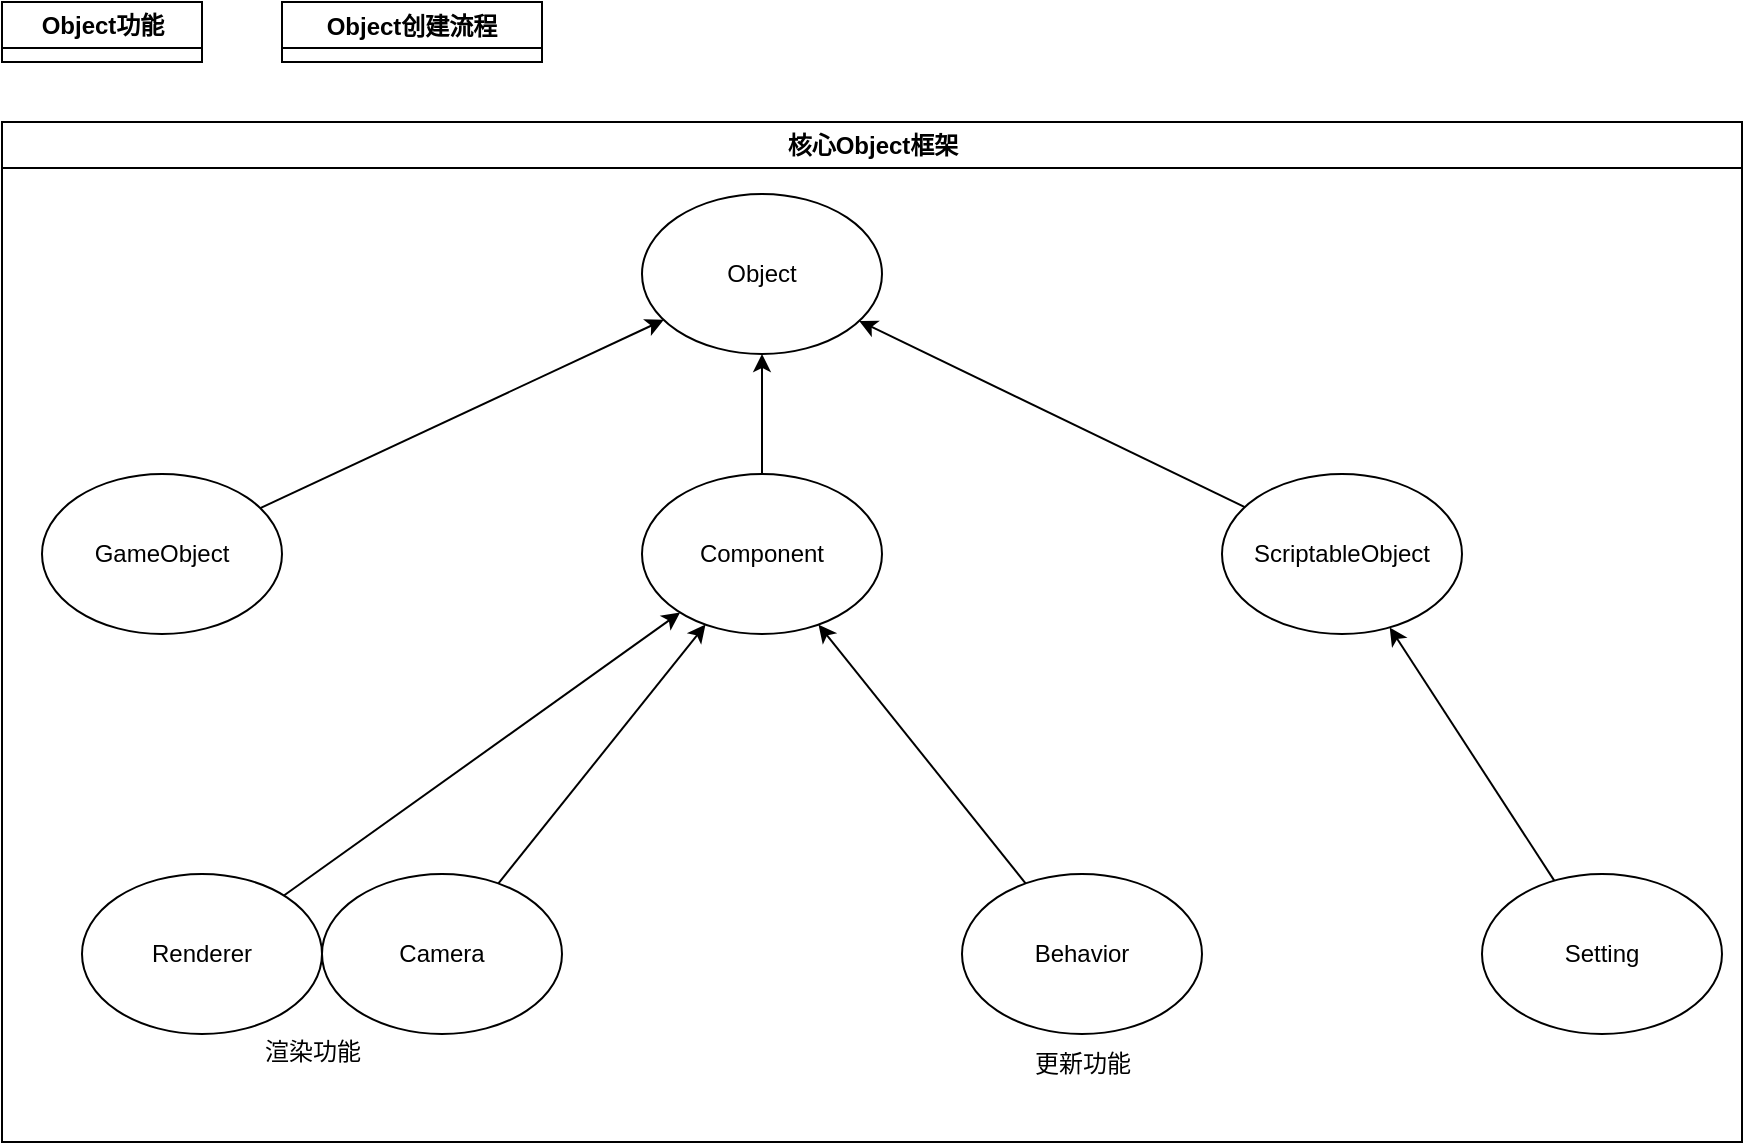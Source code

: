 <mxfile version="20.3.2" type="github">
  <diagram id="3uv_5a1CadoxR7LeSZuG" name="第 1 页">
    <mxGraphModel dx="1421" dy="1923" grid="1" gridSize="10" guides="1" tooltips="1" connect="1" arrows="1" fold="1" page="1" pageScale="1" pageWidth="827" pageHeight="1169" math="0" shadow="0">
      <root>
        <mxCell id="0" />
        <mxCell id="1" parent="0" />
        <mxCell id="lQj_9vM0wH7DQDhGStFX-1" value="Object创建流程" style="swimlane;swimlaneFillColor=default;startSize=23;" vertex="1" collapsed="1" parent="1">
          <mxGeometry x="180" y="-720" width="130" height="30" as="geometry">
            <mxRectangle x="180" y="-720" width="740" height="1590" as="alternateBounds" />
          </mxGeometry>
        </mxCell>
        <mxCell id="7D1d1UClvQg2_21mU1wl-2" value="Create()&lt;br&gt;运行时创建方式" style="rhombus;whiteSpace=wrap;html=1;" parent="lQj_9vM0wH7DQDhGStFX-1" vertex="1">
          <mxGeometry x="15" y="40" width="140" height="80" as="geometry" />
        </mxCell>
        <mxCell id="7D1d1UClvQg2_21mU1wl-30" value="GUID" style="ellipse;whiteSpace=wrap;html=1;aspect=fixed;fontColor=#000000;" parent="lQj_9vM0wH7DQDhGStFX-1" vertex="1">
          <mxGeometry x="555" y="124" width="80" height="80" as="geometry" />
        </mxCell>
        <mxCell id="7D1d1UClvQg2_21mU1wl-33" value="Importer" style="ellipse;whiteSpace=wrap;html=1;aspect=fixed;fontColor=#000000;" parent="lQj_9vM0wH7DQDhGStFX-1" vertex="1">
          <mxGeometry x="425" y="484" width="80" height="80" as="geometry" />
        </mxCell>
        <mxCell id="7D1d1UClvQg2_21mU1wl-42" value="&lt;span style=&quot;font-size: 11px;&quot;&gt;InstantiateNoAwake（）&lt;/span&gt;" style="rhombus;whiteSpace=wrap;html=1;fontFamily=Helvetica;fontSize=11;fontColor=#000000;" parent="lQj_9vM0wH7DQDhGStFX-1" vertex="1">
          <mxGeometry x="320" y="614" width="290" height="80" as="geometry" />
        </mxCell>
        <mxCell id="7D1d1UClvQg2_21mU1wl-43" style="edgeStyle=none;shape=connector;rounded=0;orthogonalLoop=1;jettySize=auto;html=1;labelBackgroundColor=default;strokeColor=default;fontFamily=Helvetica;fontSize=11;fontColor=#000000;endArrow=classic;" parent="lQj_9vM0wH7DQDhGStFX-1" source="7D1d1UClvQg2_21mU1wl-33" target="7D1d1UClvQg2_21mU1wl-42" edge="1">
          <mxGeometry relative="1" as="geometry" />
        </mxCell>
        <mxCell id="7D1d1UClvQg2_21mU1wl-44" value="Object&lt;br&gt;未实例化" style="ellipse;whiteSpace=wrap;html=1;aspect=fixed;fontFamily=Helvetica;fontSize=11;fontColor=#000000;" parent="lQj_9vM0wH7DQDhGStFX-1" vertex="1">
          <mxGeometry x="425" y="1084" width="80" height="80" as="geometry" />
        </mxCell>
        <mxCell id="7D1d1UClvQg2_21mU1wl-46" value="&lt;span style=&quot;font-size: 11px;&quot;&gt;Instantiate（）&lt;/span&gt;" style="rhombus;whiteSpace=wrap;html=1;fontFamily=Helvetica;fontSize=11;fontColor=#000000;" parent="lQj_9vM0wH7DQDhGStFX-1" vertex="1">
          <mxGeometry x="410" y="1234" width="110" height="80" as="geometry" />
        </mxCell>
        <mxCell id="7D1d1UClvQg2_21mU1wl-47" style="edgeStyle=none;shape=connector;rounded=0;orthogonalLoop=1;jettySize=auto;html=1;labelBackgroundColor=default;strokeColor=default;fontFamily=Helvetica;fontSize=11;fontColor=#000000;endArrow=classic;" parent="lQj_9vM0wH7DQDhGStFX-1" source="7D1d1UClvQg2_21mU1wl-44" target="7D1d1UClvQg2_21mU1wl-46" edge="1">
          <mxGeometry relative="1" as="geometry" />
        </mxCell>
        <mxCell id="7D1d1UClvQg2_21mU1wl-48" value="Object" style="ellipse;whiteSpace=wrap;html=1;aspect=fixed;fontFamily=Helvetica;fontSize=11;fontColor=#000000;" parent="lQj_9vM0wH7DQDhGStFX-1" vertex="1">
          <mxGeometry x="425" y="1494" width="80" height="80" as="geometry" />
        </mxCell>
        <mxCell id="7D1d1UClvQg2_21mU1wl-51" style="edgeStyle=none;shape=connector;rounded=0;orthogonalLoop=1;jettySize=auto;html=1;labelBackgroundColor=default;strokeColor=default;fontFamily=Helvetica;fontSize=11;fontColor=#000000;endArrow=classic;" parent="lQj_9vM0wH7DQDhGStFX-1" source="7D1d1UClvQg2_21mU1wl-50" target="7D1d1UClvQg2_21mU1wl-33" edge="1">
          <mxGeometry relative="1" as="geometry" />
        </mxCell>
        <mxCell id="7D1d1UClvQg2_21mU1wl-50" value="iostream" style="ellipse;whiteSpace=wrap;html=1;aspect=fixed;fontFamily=Helvetica;fontSize=11;fontColor=#000000;" parent="lQj_9vM0wH7DQDhGStFX-1" vertex="1">
          <mxGeometry x="425" y="374" width="80" height="80" as="geometry" />
        </mxCell>
        <mxCell id="7D1d1UClvQg2_21mU1wl-52" value="Exporter" style="ellipse;whiteSpace=wrap;html=1;aspect=fixed;fontFamily=Helvetica;fontSize=11;fontColor=#000000;" parent="lQj_9vM0wH7DQDhGStFX-1" vertex="1">
          <mxGeometry x="645" y="1084" width="80" height="80" as="geometry" />
        </mxCell>
        <mxCell id="7D1d1UClvQg2_21mU1wl-53" value="" style="edgeStyle=none;shape=connector;rounded=0;orthogonalLoop=1;jettySize=auto;html=1;labelBackgroundColor=default;strokeColor=default;fontFamily=Helvetica;fontSize=11;fontColor=#000000;endArrow=classic;" parent="lQj_9vM0wH7DQDhGStFX-1" source="7D1d1UClvQg2_21mU1wl-44" target="7D1d1UClvQg2_21mU1wl-52" edge="1">
          <mxGeometry relative="1" as="geometry" />
        </mxCell>
        <mxCell id="7D1d1UClvQg2_21mU1wl-54" value="iostream" style="ellipse;whiteSpace=wrap;html=1;aspect=fixed;fontFamily=Helvetica;fontSize=11;fontColor=#000000;" parent="lQj_9vM0wH7DQDhGStFX-1" vertex="1">
          <mxGeometry x="645" y="484" width="80" height="80" as="geometry" />
        </mxCell>
        <mxCell id="7D1d1UClvQg2_21mU1wl-55" style="edgeStyle=none;shape=connector;rounded=0;orthogonalLoop=1;jettySize=auto;html=1;labelBackgroundColor=default;strokeColor=default;fontFamily=Helvetica;fontSize=11;fontColor=#000000;endArrow=classic;" parent="lQj_9vM0wH7DQDhGStFX-1" source="7D1d1UClvQg2_21mU1wl-52" target="7D1d1UClvQg2_21mU1wl-54" edge="1">
          <mxGeometry relative="1" as="geometry" />
        </mxCell>
        <mxCell id="7D1d1UClvQg2_21mU1wl-58" style="shape=connector;rounded=0;orthogonalLoop=1;jettySize=auto;html=1;labelBackgroundColor=default;strokeColor=default;fontFamily=Helvetica;fontSize=11;fontColor=#000000;endArrow=classic;" parent="lQj_9vM0wH7DQDhGStFX-1" source="7D1d1UClvQg2_21mU1wl-57" target="7D1d1UClvQg2_21mU1wl-44" edge="1">
          <mxGeometry relative="1" as="geometry" />
        </mxCell>
        <mxCell id="7D1d1UClvQg2_21mU1wl-57" value="Import（）&lt;br&gt;导入基本属性" style="rhombus;whiteSpace=wrap;html=1;fontFamily=Helvetica;fontSize=11;fontColor=#000000;" parent="lQj_9vM0wH7DQDhGStFX-1" vertex="1">
          <mxGeometry x="395" y="904" width="140" height="80" as="geometry" />
        </mxCell>
        <mxCell id="7D1d1UClvQg2_21mU1wl-60" style="edgeStyle=none;shape=connector;rounded=0;orthogonalLoop=1;jettySize=auto;html=1;labelBackgroundColor=default;strokeColor=default;fontFamily=Helvetica;fontSize=11;fontColor=#000000;endArrow=classic;" parent="lQj_9vM0wH7DQDhGStFX-1" source="7D1d1UClvQg2_21mU1wl-59" target="7D1d1UClvQg2_21mU1wl-48" edge="1">
          <mxGeometry relative="1" as="geometry" />
        </mxCell>
        <mxCell id="7D1d1UClvQg2_21mU1wl-59" value="Awake（）&lt;br&gt;创建运行时属性" style="rhombus;whiteSpace=wrap;html=1;fontFamily=Helvetica;fontSize=11;fontColor=#000000;" parent="lQj_9vM0wH7DQDhGStFX-1" vertex="1">
          <mxGeometry x="390" y="1364" width="150" height="80" as="geometry" />
        </mxCell>
        <mxCell id="7D1d1UClvQg2_21mU1wl-49" style="edgeStyle=none;shape=connector;rounded=0;orthogonalLoop=1;jettySize=auto;html=1;labelBackgroundColor=default;strokeColor=default;fontFamily=Helvetica;fontSize=11;fontColor=#000000;endArrow=classic;" parent="lQj_9vM0wH7DQDhGStFX-1" source="7D1d1UClvQg2_21mU1wl-46" target="7D1d1UClvQg2_21mU1wl-59" edge="1">
          <mxGeometry relative="1" as="geometry" />
        </mxCell>
        <mxCell id="7D1d1UClvQg2_21mU1wl-63" style="edgeStyle=none;shape=connector;rounded=0;orthogonalLoop=1;jettySize=auto;html=1;labelBackgroundColor=default;strokeColor=default;fontFamily=Helvetica;fontSize=11;fontColor=#000000;endArrow=classic;" parent="lQj_9vM0wH7DQDhGStFX-1" source="7D1d1UClvQg2_21mU1wl-61" target="7D1d1UClvQg2_21mU1wl-50" edge="1">
          <mxGeometry relative="1" as="geometry" />
        </mxCell>
        <mxCell id="7D1d1UClvQg2_21mU1wl-61" value="Exporter" style="ellipse;whiteSpace=wrap;html=1;aspect=fixed;fontFamily=Helvetica;fontSize=11;fontColor=#000000;" parent="lQj_9vM0wH7DQDhGStFX-1" vertex="1">
          <mxGeometry x="310" y="264" width="80" height="80" as="geometry" />
        </mxCell>
        <mxCell id="7D1d1UClvQg2_21mU1wl-64" value="&lt;span style=&quot;font-family: &amp;quot;PingFang SC&amp;quot;, &amp;quot;Segoe UI&amp;quot;, Arial, &amp;quot;Microsoft YaHei&amp;quot;, 微软雅黑, 宋体, &amp;quot;Malgun Gothic&amp;quot;, sans-serif; font-size: 14px; text-align: left; background-color: rgb(252, 253, 254);&quot;&gt;Persistence&lt;br&gt;&lt;/span&gt;&lt;span style=&quot;background-color: rgb(255, 255, 255);&quot;&gt;持久化创建方式&lt;/span&gt;" style="ellipse;whiteSpace=wrap;html=1;fontFamily=Helvetica;fontSize=11;fontColor=#000000;" parent="lQj_9vM0wH7DQDhGStFX-1" vertex="1">
          <mxGeometry x="525" y="264" width="120" height="80" as="geometry" />
        </mxCell>
        <mxCell id="7D1d1UClvQg2_21mU1wl-35" style="edgeStyle=none;shape=connector;rounded=0;orthogonalLoop=1;jettySize=auto;html=1;labelBackgroundColor=default;strokeColor=default;fontFamily=Helvetica;fontSize=11;fontColor=#000000;endArrow=classic;" parent="lQj_9vM0wH7DQDhGStFX-1" source="7D1d1UClvQg2_21mU1wl-30" target="7D1d1UClvQg2_21mU1wl-64" edge="1">
          <mxGeometry relative="1" as="geometry">
            <mxPoint x="595" y="244" as="targetPoint" />
          </mxGeometry>
        </mxCell>
        <mxCell id="7D1d1UClvQg2_21mU1wl-37" value="" style="edgeStyle=none;shape=connector;rounded=0;orthogonalLoop=1;jettySize=auto;html=1;labelBackgroundColor=default;strokeColor=default;fontFamily=Helvetica;fontSize=11;fontColor=#000000;endArrow=classic;" parent="lQj_9vM0wH7DQDhGStFX-1" source="7D1d1UClvQg2_21mU1wl-64" target="7D1d1UClvQg2_21mU1wl-50" edge="1">
          <mxGeometry relative="1" as="geometry">
            <mxPoint x="538.039" y="354.687" as="sourcePoint" />
            <mxPoint x="487.609" y="396.609" as="targetPoint" />
            <Array as="points">
              <mxPoint x="525" y="364" />
            </Array>
          </mxGeometry>
        </mxCell>
        <mxCell id="7D1d1UClvQg2_21mU1wl-56" style="edgeStyle=orthogonalEdgeStyle;shape=connector;rounded=0;orthogonalLoop=1;jettySize=auto;html=1;labelBackgroundColor=default;strokeColor=default;fontFamily=Helvetica;fontSize=11;fontColor=#000000;endArrow=classic;" parent="lQj_9vM0wH7DQDhGStFX-1" source="7D1d1UClvQg2_21mU1wl-54" target="7D1d1UClvQg2_21mU1wl-64" edge="1">
          <mxGeometry relative="1" as="geometry">
            <mxPoint x="665" y="314" as="targetPoint" />
            <Array as="points">
              <mxPoint x="685" y="314" />
            </Array>
          </mxGeometry>
        </mxCell>
        <mxCell id="ukPV0_dSm2DLfxHPNTDD-2" style="edgeStyle=orthogonalEdgeStyle;rounded=0;orthogonalLoop=1;jettySize=auto;html=1;" parent="lQj_9vM0wH7DQDhGStFX-1" source="ukPV0_dSm2DLfxHPNTDD-1" target="7D1d1UClvQg2_21mU1wl-57" edge="1">
          <mxGeometry relative="1" as="geometry" />
        </mxCell>
        <mxCell id="ukPV0_dSm2DLfxHPNTDD-1" value="Create（）" style="rhombus;whiteSpace=wrap;html=1;" parent="lQj_9vM0wH7DQDhGStFX-1" vertex="1">
          <mxGeometry x="425" y="754" width="80" height="80" as="geometry" />
        </mxCell>
        <mxCell id="7D1d1UClvQg2_21mU1wl-45" style="edgeStyle=none;shape=connector;rounded=0;orthogonalLoop=1;jettySize=auto;html=1;labelBackgroundColor=default;strokeColor=default;fontFamily=Helvetica;fontSize=11;fontColor=#000000;endArrow=classic;" parent="lQj_9vM0wH7DQDhGStFX-1" source="7D1d1UClvQg2_21mU1wl-42" target="ukPV0_dSm2DLfxHPNTDD-1" edge="1">
          <mxGeometry relative="1" as="geometry" />
        </mxCell>
        <mxCell id="ukPV0_dSm2DLfxHPNTDD-4" style="rounded=0;orthogonalLoop=1;jettySize=auto;html=1;" parent="lQj_9vM0wH7DQDhGStFX-1" source="ukPV0_dSm2DLfxHPNTDD-3" target="7D1d1UClvQg2_21mU1wl-61" edge="1">
          <mxGeometry relative="1" as="geometry" />
        </mxCell>
        <mxCell id="ukPV0_dSm2DLfxHPNTDD-3" value="new Object()&lt;br&gt;纯数据Object" style="rhombus;whiteSpace=wrap;html=1;" parent="lQj_9vM0wH7DQDhGStFX-1" vertex="1">
          <mxGeometry x="120" y="154" width="190" height="80" as="geometry" />
        </mxCell>
        <mxCell id="7D1d1UClvQg2_21mU1wl-62" style="edgeStyle=none;shape=connector;rounded=0;orthogonalLoop=1;jettySize=auto;html=1;labelBackgroundColor=default;strokeColor=default;fontFamily=Helvetica;fontSize=11;fontColor=#000000;endArrow=classic;" parent="lQj_9vM0wH7DQDhGStFX-1" source="7D1d1UClvQg2_21mU1wl-2" target="ukPV0_dSm2DLfxHPNTDD-3" edge="1">
          <mxGeometry relative="1" as="geometry" />
        </mxCell>
        <mxCell id="lQj_9vM0wH7DQDhGStFX-26" value="核心Object框架" style="swimlane;strokeColor=default;fontFamily=Helvetica;fontSize=12;fontColor=default;fillColor=default;html=1;swimlaneFillColor=default;" vertex="1" parent="1">
          <mxGeometry x="40" y="-660" width="870" height="510" as="geometry">
            <mxRectangle x="40" y="-660" width="130" height="30" as="alternateBounds" />
          </mxGeometry>
        </mxCell>
        <mxCell id="lQj_9vM0wH7DQDhGStFX-7" value="Object" style="ellipse;whiteSpace=wrap;html=1;" vertex="1" parent="lQj_9vM0wH7DQDhGStFX-26">
          <mxGeometry x="320" y="36" width="120" height="80" as="geometry" />
        </mxCell>
        <mxCell id="lQj_9vM0wH7DQDhGStFX-11" style="rounded=0;orthogonalLoop=1;jettySize=auto;html=1;fontSize=24;" edge="1" parent="lQj_9vM0wH7DQDhGStFX-26" source="lQj_9vM0wH7DQDhGStFX-8" target="lQj_9vM0wH7DQDhGStFX-7">
          <mxGeometry relative="1" as="geometry" />
        </mxCell>
        <mxCell id="lQj_9vM0wH7DQDhGStFX-8" value="GameObject" style="ellipse;whiteSpace=wrap;html=1;" vertex="1" parent="lQj_9vM0wH7DQDhGStFX-26">
          <mxGeometry x="20" y="176" width="120" height="80" as="geometry" />
        </mxCell>
        <mxCell id="lQj_9vM0wH7DQDhGStFX-12" style="edgeStyle=none;shape=connector;rounded=0;orthogonalLoop=1;jettySize=auto;html=1;labelBackgroundColor=default;strokeColor=default;fontFamily=Helvetica;fontSize=24;fontColor=default;endArrow=classic;" edge="1" parent="lQj_9vM0wH7DQDhGStFX-26" source="lQj_9vM0wH7DQDhGStFX-9" target="lQj_9vM0wH7DQDhGStFX-7">
          <mxGeometry relative="1" as="geometry" />
        </mxCell>
        <mxCell id="lQj_9vM0wH7DQDhGStFX-9" value="Component" style="ellipse;whiteSpace=wrap;html=1;" vertex="1" parent="lQj_9vM0wH7DQDhGStFX-26">
          <mxGeometry x="320" y="176" width="120" height="80" as="geometry" />
        </mxCell>
        <mxCell id="lQj_9vM0wH7DQDhGStFX-13" style="edgeStyle=none;shape=connector;rounded=0;orthogonalLoop=1;jettySize=auto;html=1;labelBackgroundColor=default;strokeColor=default;fontFamily=Helvetica;fontSize=24;fontColor=default;endArrow=classic;" edge="1" parent="lQj_9vM0wH7DQDhGStFX-26" source="lQj_9vM0wH7DQDhGStFX-10" target="lQj_9vM0wH7DQDhGStFX-7">
          <mxGeometry relative="1" as="geometry" />
        </mxCell>
        <mxCell id="lQj_9vM0wH7DQDhGStFX-10" value="ScriptableObject" style="ellipse;whiteSpace=wrap;html=1;" vertex="1" parent="lQj_9vM0wH7DQDhGStFX-26">
          <mxGeometry x="610" y="176" width="120" height="80" as="geometry" />
        </mxCell>
        <mxCell id="lQj_9vM0wH7DQDhGStFX-20" style="edgeStyle=none;shape=connector;rounded=0;orthogonalLoop=1;jettySize=auto;html=1;labelBackgroundColor=default;strokeColor=default;fontFamily=Helvetica;fontSize=23;fontColor=default;endArrow=classic;" edge="1" parent="lQj_9vM0wH7DQDhGStFX-26" source="lQj_9vM0wH7DQDhGStFX-16" target="lQj_9vM0wH7DQDhGStFX-9">
          <mxGeometry relative="1" as="geometry" />
        </mxCell>
        <mxCell id="lQj_9vM0wH7DQDhGStFX-16" value="Renderer" style="ellipse;whiteSpace=wrap;html=1;" vertex="1" parent="lQj_9vM0wH7DQDhGStFX-26">
          <mxGeometry x="40" y="376" width="120" height="80" as="geometry" />
        </mxCell>
        <mxCell id="lQj_9vM0wH7DQDhGStFX-19" style="edgeStyle=none;shape=connector;rounded=0;orthogonalLoop=1;jettySize=auto;html=1;labelBackgroundColor=default;strokeColor=default;fontFamily=Helvetica;fontSize=23;fontColor=default;endArrow=classic;" edge="1" parent="lQj_9vM0wH7DQDhGStFX-26" source="lQj_9vM0wH7DQDhGStFX-17" target="lQj_9vM0wH7DQDhGStFX-9">
          <mxGeometry relative="1" as="geometry" />
        </mxCell>
        <mxCell id="lQj_9vM0wH7DQDhGStFX-17" value="Camera" style="ellipse;whiteSpace=wrap;html=1;" vertex="1" parent="lQj_9vM0wH7DQDhGStFX-26">
          <mxGeometry x="160" y="376" width="120" height="80" as="geometry" />
        </mxCell>
        <mxCell id="lQj_9vM0wH7DQDhGStFX-21" style="edgeStyle=none;shape=connector;rounded=0;orthogonalLoop=1;jettySize=auto;html=1;labelBackgroundColor=default;strokeColor=default;fontFamily=Helvetica;fontSize=23;fontColor=default;endArrow=classic;" edge="1" parent="lQj_9vM0wH7DQDhGStFX-26" source="lQj_9vM0wH7DQDhGStFX-18" target="lQj_9vM0wH7DQDhGStFX-9">
          <mxGeometry relative="1" as="geometry" />
        </mxCell>
        <mxCell id="lQj_9vM0wH7DQDhGStFX-18" value="Behavior" style="ellipse;whiteSpace=wrap;html=1;" vertex="1" parent="lQj_9vM0wH7DQDhGStFX-26">
          <mxGeometry x="480" y="376" width="120" height="80" as="geometry" />
        </mxCell>
        <mxCell id="lQj_9vM0wH7DQDhGStFX-25" style="edgeStyle=none;shape=connector;rounded=0;orthogonalLoop=1;jettySize=auto;html=1;labelBackgroundColor=default;strokeColor=default;fontFamily=Helvetica;fontSize=12;fontColor=default;endArrow=classic;" edge="1" parent="lQj_9vM0wH7DQDhGStFX-26" source="lQj_9vM0wH7DQDhGStFX-23" target="lQj_9vM0wH7DQDhGStFX-10">
          <mxGeometry relative="1" as="geometry" />
        </mxCell>
        <mxCell id="lQj_9vM0wH7DQDhGStFX-23" value="Setting" style="ellipse;whiteSpace=wrap;html=1;" vertex="1" parent="lQj_9vM0wH7DQDhGStFX-26">
          <mxGeometry x="740" y="376" width="120" height="80" as="geometry" />
        </mxCell>
        <mxCell id="lQj_9vM0wH7DQDhGStFX-48" value="渲染功能" style="text;html=1;align=center;verticalAlign=middle;resizable=0;points=[];autosize=1;strokeColor=none;fillColor=none;fontSize=12;fontFamily=Helvetica;fontColor=default;" vertex="1" parent="lQj_9vM0wH7DQDhGStFX-26">
          <mxGeometry x="120" y="450" width="70" height="30" as="geometry" />
        </mxCell>
        <mxCell id="lQj_9vM0wH7DQDhGStFX-49" value="更新功能" style="text;html=1;align=center;verticalAlign=middle;resizable=0;points=[];autosize=1;strokeColor=none;fillColor=none;fontSize=12;fontFamily=Helvetica;fontColor=default;" vertex="1" parent="lQj_9vM0wH7DQDhGStFX-26">
          <mxGeometry x="505" y="456" width="70" height="30" as="geometry" />
        </mxCell>
        <mxCell id="lQj_9vM0wH7DQDhGStFX-44" value="Object功能" style="swimlane;strokeColor=default;fontFamily=Helvetica;fontSize=12;fontColor=default;fillColor=default;html=1;container=0;collapsible=1;autosize=0;resizeWidth=0;resizeHeight=0;fixedWidth=0;comic=0;enumerate=0;treeMoving=0;treeFolding=0;movableLabel=0;backgroundOutline=0;metaEdit=0;moveCells=0;fixDash=0;snapToPoint=0;portConstraintRotation=0;shadow=0;rounded=0;fillStyle=auto;swimlaneFillColor=default;" vertex="1" collapsed="1" parent="1">
          <mxGeometry x="40" y="-720" width="100" height="30" as="geometry">
            <mxRectangle x="40" y="-720" width="600" height="564" as="alternateBounds" />
          </mxGeometry>
        </mxCell>
        <mxCell id="lQj_9vM0wH7DQDhGStFX-27" value="Object" style="ellipse;whiteSpace=wrap;html=1;strokeColor=default;fontFamily=Helvetica;fontSize=12;fontColor=default;fillColor=default;" vertex="1" parent="lQj_9vM0wH7DQDhGStFX-44">
          <mxGeometry x="35" y="244" width="120" height="80" as="geometry" />
        </mxCell>
        <mxCell id="lQj_9vM0wH7DQDhGStFX-28" value="身份证明" style="rhombus;whiteSpace=wrap;html=1;strokeColor=default;fontFamily=Helvetica;fontSize=12;fontColor=default;fillColor=default;" vertex="1" parent="lQj_9vM0wH7DQDhGStFX-44">
          <mxGeometry x="235" y="84" width="80" height="80" as="geometry" />
        </mxCell>
        <mxCell id="lQj_9vM0wH7DQDhGStFX-37" style="edgeStyle=none;shape=connector;rounded=0;orthogonalLoop=1;jettySize=auto;html=1;labelBackgroundColor=default;strokeColor=default;fontFamily=Helvetica;fontSize=12;fontColor=default;endArrow=classic;" edge="1" parent="lQj_9vM0wH7DQDhGStFX-44" source="lQj_9vM0wH7DQDhGStFX-27" target="lQj_9vM0wH7DQDhGStFX-28">
          <mxGeometry relative="1" as="geometry" />
        </mxCell>
        <mxCell id="lQj_9vM0wH7DQDhGStFX-29" value="生命周期" style="rhombus;whiteSpace=wrap;html=1;strokeColor=default;fontFamily=Helvetica;fontSize=12;fontColor=default;fillColor=default;" vertex="1" parent="lQj_9vM0wH7DQDhGStFX-44">
          <mxGeometry x="235" y="404" width="80" height="80" as="geometry" />
        </mxCell>
        <mxCell id="lQj_9vM0wH7DQDhGStFX-39" style="edgeStyle=none;shape=connector;rounded=0;orthogonalLoop=1;jettySize=auto;html=1;labelBackgroundColor=default;strokeColor=default;fontFamily=Helvetica;fontSize=12;fontColor=default;endArrow=classic;" edge="1" parent="lQj_9vM0wH7DQDhGStFX-44" source="lQj_9vM0wH7DQDhGStFX-27" target="lQj_9vM0wH7DQDhGStFX-29">
          <mxGeometry relative="1" as="geometry" />
        </mxCell>
        <mxCell id="lQj_9vM0wH7DQDhGStFX-30" value="数据克隆" style="rhombus;whiteSpace=wrap;html=1;strokeColor=default;fontFamily=Helvetica;fontSize=12;fontColor=default;fillColor=default;" vertex="1" parent="lQj_9vM0wH7DQDhGStFX-44">
          <mxGeometry x="235" y="244" width="80" height="80" as="geometry" />
        </mxCell>
        <mxCell id="lQj_9vM0wH7DQDhGStFX-38" style="edgeStyle=none;shape=connector;rounded=0;orthogonalLoop=1;jettySize=auto;html=1;labelBackgroundColor=default;strokeColor=default;fontFamily=Helvetica;fontSize=12;fontColor=default;endArrow=classic;" edge="1" parent="lQj_9vM0wH7DQDhGStFX-44" source="lQj_9vM0wH7DQDhGStFX-27" target="lQj_9vM0wH7DQDhGStFX-30">
          <mxGeometry relative="1" as="geometry" />
        </mxCell>
        <mxCell id="lQj_9vM0wH7DQDhGStFX-32" value="持久化" style="rhombus;whiteSpace=wrap;html=1;strokeColor=default;fontFamily=Helvetica;fontSize=12;fontColor=default;fillColor=default;" vertex="1" parent="lQj_9vM0wH7DQDhGStFX-44">
          <mxGeometry x="365" y="304" width="80" height="80" as="geometry" />
        </mxCell>
        <mxCell id="lQj_9vM0wH7DQDhGStFX-36" style="edgeStyle=none;shape=connector;rounded=0;orthogonalLoop=1;jettySize=auto;html=1;labelBackgroundColor=default;strokeColor=default;fontFamily=Helvetica;fontSize=12;fontColor=default;endArrow=classic;" edge="1" parent="lQj_9vM0wH7DQDhGStFX-44" source="lQj_9vM0wH7DQDhGStFX-30" target="lQj_9vM0wH7DQDhGStFX-32">
          <mxGeometry relative="1" as="geometry" />
        </mxCell>
        <mxCell id="lQj_9vM0wH7DQDhGStFX-45" value="序列化" style="rhombus;whiteSpace=wrap;html=1;strokeColor=default;fontFamily=Helvetica;fontSize=12;fontColor=default;fillColor=default;" vertex="1" parent="lQj_9vM0wH7DQDhGStFX-44">
          <mxGeometry x="365" y="184" width="80" height="80" as="geometry" />
        </mxCell>
        <mxCell id="lQj_9vM0wH7DQDhGStFX-35" style="edgeStyle=none;shape=connector;rounded=0;orthogonalLoop=1;jettySize=auto;html=1;labelBackgroundColor=default;strokeColor=default;fontFamily=Helvetica;fontSize=12;fontColor=default;endArrow=classic;" edge="1" parent="lQj_9vM0wH7DQDhGStFX-44" source="lQj_9vM0wH7DQDhGStFX-30" target="lQj_9vM0wH7DQDhGStFX-45">
          <mxGeometry relative="1" as="geometry">
            <mxPoint x="380.504" y="243.16" as="targetPoint" />
          </mxGeometry>
        </mxCell>
        <mxCell id="lQj_9vM0wH7DQDhGStFX-46" value="如：编辑器面板显示" style="text;html=1;strokeColor=none;fillColor=none;align=center;verticalAlign=middle;whiteSpace=wrap;rounded=0;fontFamily=Helvetica;fontSize=12;fontColor=default;" vertex="1" parent="lQj_9vM0wH7DQDhGStFX-44">
          <mxGeometry x="455" y="209" width="110" height="30" as="geometry" />
        </mxCell>
      </root>
    </mxGraphModel>
  </diagram>
</mxfile>
